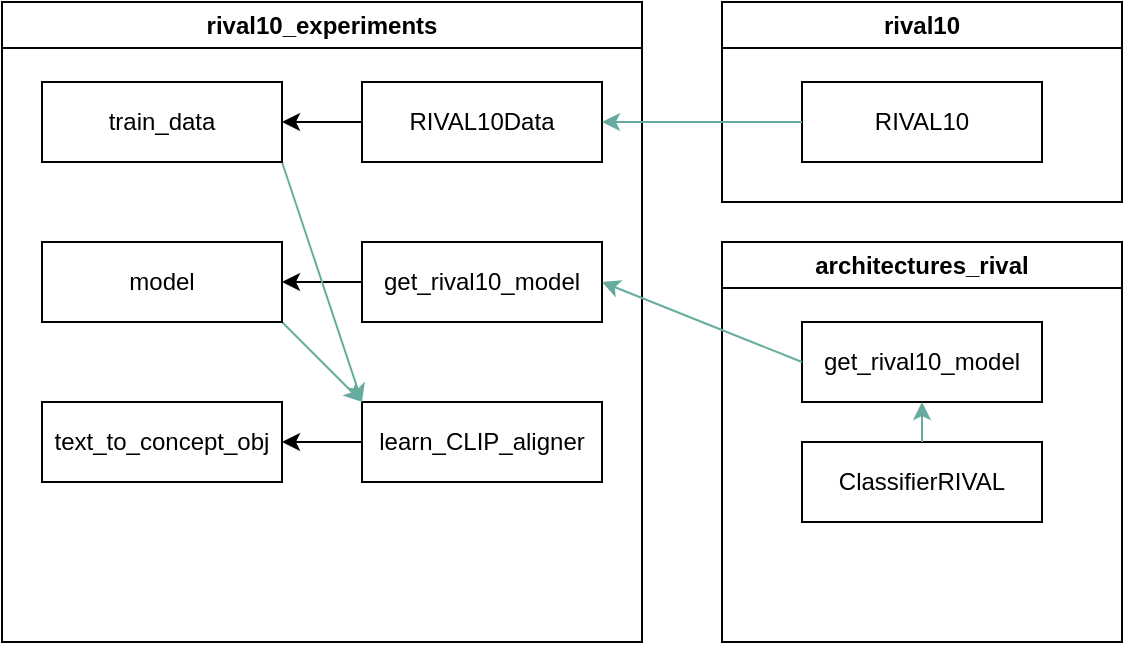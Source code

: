 <mxfile version="24.8.0">
  <diagram name="Page-1" id="2XLtuvglCsjouoK22aqs">
    <mxGraphModel dx="1393" dy="795" grid="1" gridSize="10" guides="1" tooltips="1" connect="1" arrows="1" fold="1" page="1" pageScale="1" pageWidth="850" pageHeight="1100" math="0" shadow="0">
      <root>
        <mxCell id="0" />
        <mxCell id="1" parent="0" />
        <mxCell id="06wf2ehr05H0AcNcDhgb-1" value="rival10_experiments" style="swimlane;whiteSpace=wrap;html=1;" parent="1" vertex="1">
          <mxGeometry x="40" y="40" width="320" height="320" as="geometry">
            <mxRectangle x="40" y="40" width="150" height="30" as="alternateBounds" />
          </mxGeometry>
        </mxCell>
        <mxCell id="06wf2ehr05H0AcNcDhgb-4" value="text_to_concept_obj" style="whiteSpace=wrap;html=1;" parent="06wf2ehr05H0AcNcDhgb-1" vertex="1">
          <mxGeometry x="20" y="200" width="120" height="40" as="geometry" />
        </mxCell>
        <mxCell id="06wf2ehr05H0AcNcDhgb-6" style="edgeStyle=orthogonalEdgeStyle;rounded=0;orthogonalLoop=1;jettySize=auto;html=1;entryX=1;entryY=0.5;entryDx=0;entryDy=0;" parent="06wf2ehr05H0AcNcDhgb-1" source="06wf2ehr05H0AcNcDhgb-2" target="06wf2ehr05H0AcNcDhgb-4" edge="1">
          <mxGeometry relative="1" as="geometry" />
        </mxCell>
        <mxCell id="06wf2ehr05H0AcNcDhgb-2" value="learn_CLIP_aligner" style="whiteSpace=wrap;html=1;" parent="06wf2ehr05H0AcNcDhgb-1" vertex="1">
          <mxGeometry x="180" y="200" width="120" height="40" as="geometry" />
        </mxCell>
        <mxCell id="06wf2ehr05H0AcNcDhgb-10" style="rounded=0;orthogonalLoop=1;jettySize=auto;html=1;exitX=1;exitY=1;exitDx=0;exitDy=0;entryX=0;entryY=0;entryDx=0;entryDy=0;strokeColor=#67AB9F;" parent="06wf2ehr05H0AcNcDhgb-1" source="06wf2ehr05H0AcNcDhgb-7" target="06wf2ehr05H0AcNcDhgb-2" edge="1">
          <mxGeometry relative="1" as="geometry" />
        </mxCell>
        <mxCell id="06wf2ehr05H0AcNcDhgb-7" value="model" style="whiteSpace=wrap;html=1;" parent="06wf2ehr05H0AcNcDhgb-1" vertex="1">
          <mxGeometry x="20" y="120" width="120" height="40" as="geometry" />
        </mxCell>
        <mxCell id="06wf2ehr05H0AcNcDhgb-8" style="edgeStyle=orthogonalEdgeStyle;rounded=0;orthogonalLoop=1;jettySize=auto;html=1;entryX=1;entryY=0.5;entryDx=0;entryDy=0;" parent="06wf2ehr05H0AcNcDhgb-1" source="06wf2ehr05H0AcNcDhgb-9" target="06wf2ehr05H0AcNcDhgb-7" edge="1">
          <mxGeometry relative="1" as="geometry" />
        </mxCell>
        <mxCell id="06wf2ehr05H0AcNcDhgb-9" value="get_rival10_model" style="whiteSpace=wrap;html=1;" parent="06wf2ehr05H0AcNcDhgb-1" vertex="1">
          <mxGeometry x="180" y="120" width="120" height="40" as="geometry" />
        </mxCell>
        <mxCell id="06wf2ehr05H0AcNcDhgb-14" style="rounded=0;orthogonalLoop=1;jettySize=auto;html=1;exitX=1;exitY=1;exitDx=0;exitDy=0;entryX=0;entryY=0;entryDx=0;entryDy=0;strokeColor=#67AB9F;" parent="06wf2ehr05H0AcNcDhgb-1" source="06wf2ehr05H0AcNcDhgb-11" target="06wf2ehr05H0AcNcDhgb-2" edge="1">
          <mxGeometry relative="1" as="geometry" />
        </mxCell>
        <mxCell id="06wf2ehr05H0AcNcDhgb-11" value="train_data" style="whiteSpace=wrap;html=1;" parent="06wf2ehr05H0AcNcDhgb-1" vertex="1">
          <mxGeometry x="20" y="40" width="120" height="40" as="geometry" />
        </mxCell>
        <mxCell id="06wf2ehr05H0AcNcDhgb-12" style="edgeStyle=orthogonalEdgeStyle;rounded=0;orthogonalLoop=1;jettySize=auto;html=1;entryX=1;entryY=0.5;entryDx=0;entryDy=0;" parent="06wf2ehr05H0AcNcDhgb-1" source="06wf2ehr05H0AcNcDhgb-13" target="06wf2ehr05H0AcNcDhgb-11" edge="1">
          <mxGeometry relative="1" as="geometry" />
        </mxCell>
        <mxCell id="06wf2ehr05H0AcNcDhgb-13" value="RIVAL10Data" style="whiteSpace=wrap;html=1;" parent="06wf2ehr05H0AcNcDhgb-1" vertex="1">
          <mxGeometry x="180" y="40" width="120" height="40" as="geometry" />
        </mxCell>
        <mxCell id="06wf2ehr05H0AcNcDhgb-15" value="&lt;div&gt;rival10&lt;/div&gt;" style="swimlane;whiteSpace=wrap;html=1;" parent="1" vertex="1">
          <mxGeometry x="400" y="40" width="200" height="100" as="geometry">
            <mxRectangle x="400" y="40" width="80" height="30" as="alternateBounds" />
          </mxGeometry>
        </mxCell>
        <mxCell id="06wf2ehr05H0AcNcDhgb-16" value="RIVAL10" style="whiteSpace=wrap;html=1;" parent="06wf2ehr05H0AcNcDhgb-15" vertex="1">
          <mxGeometry x="40" y="40" width="120" height="40" as="geometry" />
        </mxCell>
        <mxCell id="06wf2ehr05H0AcNcDhgb-17" style="rounded=0;orthogonalLoop=1;jettySize=auto;html=1;exitX=0;exitY=0.5;exitDx=0;exitDy=0;entryX=1;entryY=0.5;entryDx=0;entryDy=0;strokeColor=#67AB9F;" parent="1" source="06wf2ehr05H0AcNcDhgb-16" target="06wf2ehr05H0AcNcDhgb-13" edge="1">
          <mxGeometry relative="1" as="geometry">
            <mxPoint x="190" y="130" as="sourcePoint" />
            <mxPoint x="230" y="250" as="targetPoint" />
          </mxGeometry>
        </mxCell>
        <mxCell id="oDXy_9Rk2nn9XtTFU9-2-1" value="architectures_rival" style="swimlane;whiteSpace=wrap;html=1;" vertex="1" parent="1">
          <mxGeometry x="400" y="160" width="200" height="200" as="geometry" />
        </mxCell>
        <mxCell id="oDXy_9Rk2nn9XtTFU9-2-2" value="get_rival10_model" style="whiteSpace=wrap;html=1;" vertex="1" parent="oDXy_9Rk2nn9XtTFU9-2-1">
          <mxGeometry x="40" y="40" width="120" height="40" as="geometry" />
        </mxCell>
        <mxCell id="oDXy_9Rk2nn9XtTFU9-2-4" value="ClassifierRIVAL" style="whiteSpace=wrap;html=1;" vertex="1" parent="oDXy_9Rk2nn9XtTFU9-2-1">
          <mxGeometry x="40" y="100" width="120" height="40" as="geometry" />
        </mxCell>
        <mxCell id="oDXy_9Rk2nn9XtTFU9-2-5" style="rounded=0;orthogonalLoop=1;jettySize=auto;html=1;entryX=0.5;entryY=1;entryDx=0;entryDy=0;strokeColor=#67AB9F;exitX=0.5;exitY=0;exitDx=0;exitDy=0;" edge="1" parent="oDXy_9Rk2nn9XtTFU9-2-1" source="oDXy_9Rk2nn9XtTFU9-2-4" target="oDXy_9Rk2nn9XtTFU9-2-2">
          <mxGeometry relative="1" as="geometry">
            <mxPoint x="260" y="90" as="sourcePoint" />
            <mxPoint x="-50" y="30" as="targetPoint" />
          </mxGeometry>
        </mxCell>
        <mxCell id="oDXy_9Rk2nn9XtTFU9-2-3" style="rounded=0;orthogonalLoop=1;jettySize=auto;html=1;exitX=0;exitY=0.5;exitDx=0;exitDy=0;entryX=1;entryY=0.5;entryDx=0;entryDy=0;strokeColor=#67AB9F;" edge="1" parent="1" source="oDXy_9Rk2nn9XtTFU9-2-2" target="06wf2ehr05H0AcNcDhgb-9">
          <mxGeometry relative="1" as="geometry">
            <mxPoint x="450" y="110" as="sourcePoint" />
            <mxPoint x="350" y="110" as="targetPoint" />
          </mxGeometry>
        </mxCell>
      </root>
    </mxGraphModel>
  </diagram>
</mxfile>
